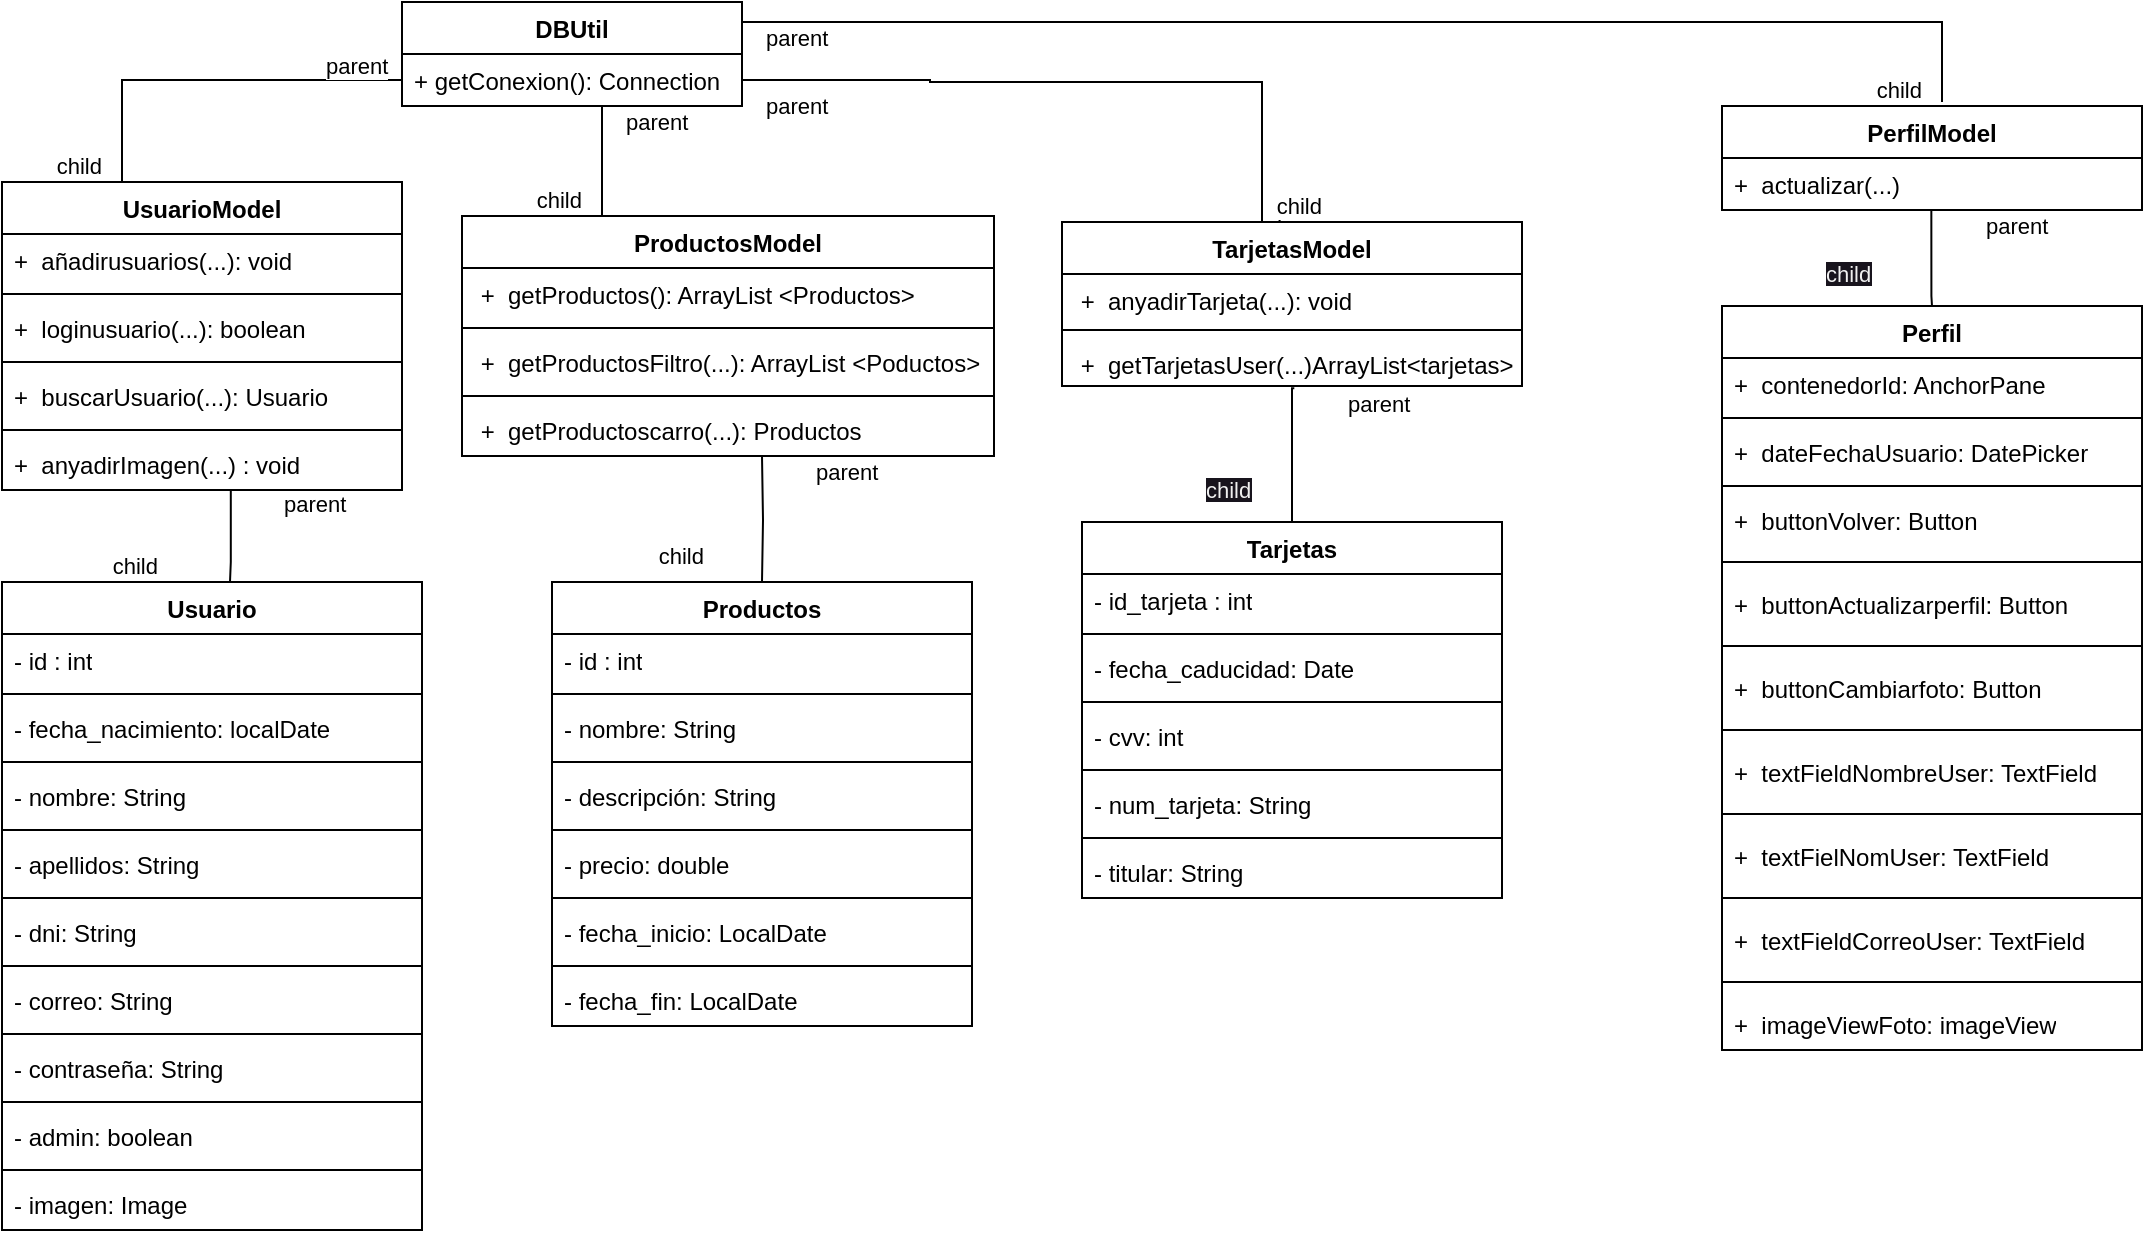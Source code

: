 <mxfile version="24.4.8" type="device">
  <diagram id="C5RBs43oDa-KdzZeNtuy" name="diagrama de clases">
    <mxGraphModel dx="1548" dy="1294" grid="1" gridSize="10" guides="1" tooltips="1" connect="1" arrows="1" fold="1" page="1" pageScale="1" pageWidth="1169" pageHeight="1654" math="0" shadow="0">
      <root>
        <mxCell id="WIyWlLk6GJQsqaUBKTNV-0" />
        <mxCell id="WIyWlLk6GJQsqaUBKTNV-1" parent="WIyWlLk6GJQsqaUBKTNV-0" />
        <mxCell id="cktFCqsDRq4IqWlTdfna-0" value="DBUtil" style="swimlane;fontStyle=1;align=center;verticalAlign=top;childLayout=stackLayout;horizontal=1;startSize=26;horizontalStack=0;resizeParent=1;resizeParentMax=0;resizeLast=0;collapsible=1;marginBottom=0;whiteSpace=wrap;html=1;" vertex="1" parent="WIyWlLk6GJQsqaUBKTNV-1">
          <mxGeometry x="260" y="300" width="170" height="52" as="geometry" />
        </mxCell>
        <mxCell id="cktFCqsDRq4IqWlTdfna-47" value="+ getConexion(): Connection" style="text;strokeColor=none;fillColor=none;align=left;verticalAlign=top;spacingLeft=4;spacingRight=4;overflow=hidden;rotatable=0;points=[[0,0.5],[1,0.5]];portConstraint=eastwest;whiteSpace=wrap;html=1;" vertex="1" parent="cktFCqsDRq4IqWlTdfna-0">
          <mxGeometry y="26" width="170" height="26" as="geometry" />
        </mxCell>
        <mxCell id="cktFCqsDRq4IqWlTdfna-5" value="" style="endArrow=none;html=1;edgeStyle=orthogonalEdgeStyle;rounded=0;exitX=0.5;exitY=1;exitDx=0;exitDy=0;entryX=0.475;entryY=0;entryDx=0;entryDy=0;entryPerimeter=0;" edge="1" parent="WIyWlLk6GJQsqaUBKTNV-1" source="cktFCqsDRq4IqWlTdfna-0" target="cktFCqsDRq4IqWlTdfna-16">
          <mxGeometry relative="1" as="geometry">
            <mxPoint x="420" y="470" as="sourcePoint" />
            <mxPoint x="430" y="490" as="targetPoint" />
            <Array as="points">
              <mxPoint x="360" y="352" />
              <mxPoint x="360" y="407" />
            </Array>
          </mxGeometry>
        </mxCell>
        <mxCell id="cktFCqsDRq4IqWlTdfna-6" value="parent" style="edgeLabel;resizable=0;html=1;align=left;verticalAlign=bottom;" connectable="0" vertex="1" parent="cktFCqsDRq4IqWlTdfna-5">
          <mxGeometry x="-1" relative="1" as="geometry">
            <mxPoint x="25" y="16" as="offset" />
          </mxGeometry>
        </mxCell>
        <mxCell id="cktFCqsDRq4IqWlTdfna-7" value="child" style="edgeLabel;resizable=0;html=1;align=right;verticalAlign=bottom;" connectable="0" vertex="1" parent="cktFCqsDRq4IqWlTdfna-5">
          <mxGeometry x="1" relative="1" as="geometry">
            <mxPoint x="-66" as="offset" />
          </mxGeometry>
        </mxCell>
        <mxCell id="cktFCqsDRq4IqWlTdfna-8" value="UsuarioModel" style="swimlane;fontStyle=1;align=center;verticalAlign=top;childLayout=stackLayout;horizontal=1;startSize=26;horizontalStack=0;resizeParent=1;resizeParentMax=0;resizeLast=0;collapsible=1;marginBottom=0;whiteSpace=wrap;html=1;" vertex="1" parent="WIyWlLk6GJQsqaUBKTNV-1">
          <mxGeometry x="60" y="390" width="200" height="154" as="geometry" />
        </mxCell>
        <mxCell id="cktFCqsDRq4IqWlTdfna-49" value="+&amp;nbsp; añadirusuarios(...): void" style="text;strokeColor=none;fillColor=none;align=left;verticalAlign=top;spacingLeft=4;spacingRight=4;overflow=hidden;rotatable=0;points=[[0,0.5],[1,0.5]];portConstraint=eastwest;whiteSpace=wrap;html=1;" vertex="1" parent="cktFCqsDRq4IqWlTdfna-8">
          <mxGeometry y="26" width="200" height="26" as="geometry" />
        </mxCell>
        <mxCell id="cktFCqsDRq4IqWlTdfna-50" value="" style="line;strokeWidth=1;fillColor=none;align=left;verticalAlign=middle;spacingTop=-1;spacingLeft=3;spacingRight=3;rotatable=0;labelPosition=right;points=[];portConstraint=eastwest;strokeColor=inherit;" vertex="1" parent="cktFCqsDRq4IqWlTdfna-8">
          <mxGeometry y="52" width="200" height="8" as="geometry" />
        </mxCell>
        <mxCell id="cktFCqsDRq4IqWlTdfna-48" value="+&amp;nbsp; loginusuario(...): boolean&amp;nbsp;&amp;nbsp;" style="text;strokeColor=none;fillColor=none;align=left;verticalAlign=top;spacingLeft=4;spacingRight=4;overflow=hidden;rotatable=0;points=[[0,0.5],[1,0.5]];portConstraint=eastwest;whiteSpace=wrap;html=1;" vertex="1" parent="cktFCqsDRq4IqWlTdfna-8">
          <mxGeometry y="60" width="200" height="26" as="geometry" />
        </mxCell>
        <mxCell id="cktFCqsDRq4IqWlTdfna-53" value="" style="line;strokeWidth=1;fillColor=none;align=left;verticalAlign=middle;spacingTop=-1;spacingLeft=3;spacingRight=3;rotatable=0;labelPosition=right;points=[];portConstraint=eastwest;strokeColor=inherit;" vertex="1" parent="cktFCqsDRq4IqWlTdfna-8">
          <mxGeometry y="86" width="200" height="8" as="geometry" />
        </mxCell>
        <mxCell id="cktFCqsDRq4IqWlTdfna-54" value="+&amp;nbsp; buscarUsuario(...): Usuario" style="text;strokeColor=none;fillColor=none;align=left;verticalAlign=top;spacingLeft=4;spacingRight=4;overflow=hidden;rotatable=0;points=[[0,0.5],[1,0.5]];portConstraint=eastwest;whiteSpace=wrap;html=1;" vertex="1" parent="cktFCqsDRq4IqWlTdfna-8">
          <mxGeometry y="94" width="200" height="26" as="geometry" />
        </mxCell>
        <mxCell id="cktFCqsDRq4IqWlTdfna-55" value="" style="line;strokeWidth=1;fillColor=none;align=left;verticalAlign=middle;spacingTop=-1;spacingLeft=3;spacingRight=3;rotatable=0;labelPosition=right;points=[];portConstraint=eastwest;strokeColor=inherit;" vertex="1" parent="cktFCqsDRq4IqWlTdfna-8">
          <mxGeometry y="120" width="200" height="8" as="geometry" />
        </mxCell>
        <mxCell id="cktFCqsDRq4IqWlTdfna-52" value="+&amp;nbsp; anyadirImagen(...) : void" style="text;strokeColor=none;fillColor=none;align=left;verticalAlign=top;spacingLeft=4;spacingRight=4;overflow=hidden;rotatable=0;points=[[0,0.5],[1,0.5]];portConstraint=eastwest;whiteSpace=wrap;html=1;" vertex="1" parent="cktFCqsDRq4IqWlTdfna-8">
          <mxGeometry y="128" width="200" height="26" as="geometry" />
        </mxCell>
        <mxCell id="cktFCqsDRq4IqWlTdfna-15" value="" style="endArrow=none;html=1;edgeStyle=orthogonalEdgeStyle;rounded=0;entryX=0.5;entryY=0;entryDx=0;entryDy=0;" edge="1" parent="WIyWlLk6GJQsqaUBKTNV-1">
          <mxGeometry relative="1" as="geometry">
            <mxPoint x="260" y="339" as="sourcePoint" />
            <mxPoint x="220" y="390" as="targetPoint" />
            <Array as="points">
              <mxPoint x="120" y="339" />
              <mxPoint x="120" y="390" />
            </Array>
          </mxGeometry>
        </mxCell>
        <mxCell id="cktFCqsDRq4IqWlTdfna-16" value="ProductosModel" style="swimlane;fontStyle=1;align=center;verticalAlign=top;childLayout=stackLayout;horizontal=1;startSize=26;horizontalStack=0;resizeParent=1;resizeParentMax=0;resizeLast=0;collapsible=1;marginBottom=0;whiteSpace=wrap;html=1;" vertex="1" parent="WIyWlLk6GJQsqaUBKTNV-1">
          <mxGeometry x="290" y="407" width="266" height="120" as="geometry" />
        </mxCell>
        <mxCell id="cktFCqsDRq4IqWlTdfna-56" value="&amp;nbsp;+&amp;nbsp; getProductos(): ArrayList &amp;lt;Productos&amp;gt;" style="text;strokeColor=none;fillColor=none;align=left;verticalAlign=top;spacingLeft=4;spacingRight=4;overflow=hidden;rotatable=0;points=[[0,0.5],[1,0.5]];portConstraint=eastwest;whiteSpace=wrap;html=1;" vertex="1" parent="cktFCqsDRq4IqWlTdfna-16">
          <mxGeometry y="26" width="266" height="26" as="geometry" />
        </mxCell>
        <mxCell id="cktFCqsDRq4IqWlTdfna-18" value="" style="line;strokeWidth=1;fillColor=none;align=left;verticalAlign=middle;spacingTop=-1;spacingLeft=3;spacingRight=3;rotatable=0;labelPosition=right;points=[];portConstraint=eastwest;strokeColor=inherit;" vertex="1" parent="cktFCqsDRq4IqWlTdfna-16">
          <mxGeometry y="52" width="266" height="8" as="geometry" />
        </mxCell>
        <mxCell id="cktFCqsDRq4IqWlTdfna-57" value="&amp;nbsp;+&amp;nbsp; getProductosFiltro(...): ArrayList &amp;lt;Poductos&amp;gt;" style="text;strokeColor=none;fillColor=none;align=left;verticalAlign=top;spacingLeft=4;spacingRight=4;overflow=hidden;rotatable=0;points=[[0,0.5],[1,0.5]];portConstraint=eastwest;whiteSpace=wrap;html=1;" vertex="1" parent="cktFCqsDRq4IqWlTdfna-16">
          <mxGeometry y="60" width="266" height="26" as="geometry" />
        </mxCell>
        <mxCell id="cktFCqsDRq4IqWlTdfna-59" value="" style="line;strokeWidth=1;fillColor=none;align=left;verticalAlign=middle;spacingTop=-1;spacingLeft=3;spacingRight=3;rotatable=0;labelPosition=right;points=[];portConstraint=eastwest;strokeColor=inherit;" vertex="1" parent="cktFCqsDRq4IqWlTdfna-16">
          <mxGeometry y="86" width="266" height="8" as="geometry" />
        </mxCell>
        <mxCell id="cktFCqsDRq4IqWlTdfna-58" value="&lt;div style=&quot;text-align: justify;&quot;&gt;&lt;span style=&quot;background-color: initial;&quot;&gt;&amp;nbsp;+&amp;nbsp; getProductoscarro(...): Productos&lt;/span&gt;&lt;/div&gt;" style="text;strokeColor=none;fillColor=none;align=left;verticalAlign=top;spacingLeft=4;spacingRight=4;overflow=hidden;rotatable=0;points=[[0,0.5],[1,0.5]];portConstraint=eastwest;whiteSpace=wrap;html=1;" vertex="1" parent="cktFCqsDRq4IqWlTdfna-16">
          <mxGeometry y="94" width="266" height="26" as="geometry" />
        </mxCell>
        <mxCell id="cktFCqsDRq4IqWlTdfna-20" value="TarjetasModel" style="swimlane;fontStyle=1;align=center;verticalAlign=top;childLayout=stackLayout;horizontal=1;startSize=26;horizontalStack=0;resizeParent=1;resizeParentMax=0;resizeLast=0;collapsible=1;marginBottom=0;whiteSpace=wrap;html=1;" vertex="1" parent="WIyWlLk6GJQsqaUBKTNV-1">
          <mxGeometry x="590" y="410" width="230" height="82" as="geometry" />
        </mxCell>
        <mxCell id="cktFCqsDRq4IqWlTdfna-60" value="&amp;nbsp;+&amp;nbsp; anyadirTarjeta(...): void" style="text;strokeColor=none;fillColor=none;align=left;verticalAlign=top;spacingLeft=4;spacingRight=4;overflow=hidden;rotatable=0;points=[[0,0.5],[1,0.5]];portConstraint=eastwest;whiteSpace=wrap;html=1;" vertex="1" parent="cktFCqsDRq4IqWlTdfna-20">
          <mxGeometry y="26" width="230" height="24" as="geometry" />
        </mxCell>
        <mxCell id="cktFCqsDRq4IqWlTdfna-22" value="" style="line;strokeWidth=1;fillColor=none;align=left;verticalAlign=middle;spacingTop=-1;spacingLeft=3;spacingRight=3;rotatable=0;labelPosition=right;points=[];portConstraint=eastwest;strokeColor=inherit;" vertex="1" parent="cktFCqsDRq4IqWlTdfna-20">
          <mxGeometry y="50" width="230" height="8" as="geometry" />
        </mxCell>
        <mxCell id="cktFCqsDRq4IqWlTdfna-61" value="&amp;nbsp;+&amp;nbsp; getTarjetasUser(...)ArrayList&amp;lt;tarjetas&amp;gt;" style="text;strokeColor=none;fillColor=none;align=left;verticalAlign=top;spacingLeft=4;spacingRight=4;overflow=hidden;rotatable=0;points=[[0,0.5],[1,0.5]];portConstraint=eastwest;whiteSpace=wrap;html=1;" vertex="1" parent="cktFCqsDRq4IqWlTdfna-20">
          <mxGeometry y="58" width="230" height="24" as="geometry" />
        </mxCell>
        <mxCell id="cktFCqsDRq4IqWlTdfna-24" value="" style="endArrow=none;html=1;edgeStyle=orthogonalEdgeStyle;rounded=0;entryX=1;entryY=0.5;entryDx=0;entryDy=0;exitX=0.473;exitY=-0.017;exitDx=0;exitDy=0;exitPerimeter=0;" edge="1" parent="WIyWlLk6GJQsqaUBKTNV-1" source="cktFCqsDRq4IqWlTdfna-20" target="cktFCqsDRq4IqWlTdfna-47">
          <mxGeometry relative="1" as="geometry">
            <mxPoint x="750" y="400" as="sourcePoint" />
            <mxPoint x="490" y="350" as="targetPoint" />
            <Array as="points">
              <mxPoint x="699" y="410" />
              <mxPoint x="690" y="410" />
              <mxPoint x="690" y="340" />
              <mxPoint x="524" y="340" />
              <mxPoint x="524" y="339" />
            </Array>
          </mxGeometry>
        </mxCell>
        <mxCell id="cktFCqsDRq4IqWlTdfna-26" value="Usuario" style="swimlane;fontStyle=1;align=center;verticalAlign=top;childLayout=stackLayout;horizontal=1;startSize=26;horizontalStack=0;resizeParent=1;resizeParentMax=0;resizeLast=0;collapsible=1;marginBottom=0;whiteSpace=wrap;html=1;" vertex="1" parent="WIyWlLk6GJQsqaUBKTNV-1">
          <mxGeometry x="60" y="590" width="210" height="324" as="geometry" />
        </mxCell>
        <mxCell id="cktFCqsDRq4IqWlTdfna-29" value="- id : int" style="text;strokeColor=none;fillColor=none;align=left;verticalAlign=top;spacingLeft=4;spacingRight=4;overflow=hidden;rotatable=0;points=[[0,0.5],[1,0.5]];portConstraint=eastwest;whiteSpace=wrap;html=1;" vertex="1" parent="cktFCqsDRq4IqWlTdfna-26">
          <mxGeometry y="26" width="210" height="26" as="geometry" />
        </mxCell>
        <mxCell id="cktFCqsDRq4IqWlTdfna-73" value="" style="line;strokeWidth=1;fillColor=none;align=left;verticalAlign=middle;spacingTop=-1;spacingLeft=3;spacingRight=3;rotatable=0;labelPosition=right;points=[];portConstraint=eastwest;strokeColor=inherit;" vertex="1" parent="cktFCqsDRq4IqWlTdfna-26">
          <mxGeometry y="52" width="210" height="8" as="geometry" />
        </mxCell>
        <mxCell id="cktFCqsDRq4IqWlTdfna-72" value="- fecha_nacimiento: localDate" style="text;strokeColor=none;fillColor=none;align=left;verticalAlign=top;spacingLeft=4;spacingRight=4;overflow=hidden;rotatable=0;points=[[0,0.5],[1,0.5]];portConstraint=eastwest;whiteSpace=wrap;html=1;" vertex="1" parent="cktFCqsDRq4IqWlTdfna-26">
          <mxGeometry y="60" width="210" height="26" as="geometry" />
        </mxCell>
        <mxCell id="cktFCqsDRq4IqWlTdfna-75" value="" style="line;strokeWidth=1;fillColor=none;align=left;verticalAlign=middle;spacingTop=-1;spacingLeft=3;spacingRight=3;rotatable=0;labelPosition=right;points=[];portConstraint=eastwest;strokeColor=inherit;" vertex="1" parent="cktFCqsDRq4IqWlTdfna-26">
          <mxGeometry y="86" width="210" height="8" as="geometry" />
        </mxCell>
        <mxCell id="cktFCqsDRq4IqWlTdfna-76" value="- nombre: String" style="text;strokeColor=none;fillColor=none;align=left;verticalAlign=top;spacingLeft=4;spacingRight=4;overflow=hidden;rotatable=0;points=[[0,0.5],[1,0.5]];portConstraint=eastwest;whiteSpace=wrap;html=1;" vertex="1" parent="cktFCqsDRq4IqWlTdfna-26">
          <mxGeometry y="94" width="210" height="26" as="geometry" />
        </mxCell>
        <mxCell id="cktFCqsDRq4IqWlTdfna-77" value="" style="line;strokeWidth=1;fillColor=none;align=left;verticalAlign=middle;spacingTop=-1;spacingLeft=3;spacingRight=3;rotatable=0;labelPosition=right;points=[];portConstraint=eastwest;strokeColor=inherit;" vertex="1" parent="cktFCqsDRq4IqWlTdfna-26">
          <mxGeometry y="120" width="210" height="8" as="geometry" />
        </mxCell>
        <mxCell id="cktFCqsDRq4IqWlTdfna-78" value="- apellidos: String" style="text;strokeColor=none;fillColor=none;align=left;verticalAlign=top;spacingLeft=4;spacingRight=4;overflow=hidden;rotatable=0;points=[[0,0.5],[1,0.5]];portConstraint=eastwest;whiteSpace=wrap;html=1;" vertex="1" parent="cktFCqsDRq4IqWlTdfna-26">
          <mxGeometry y="128" width="210" height="26" as="geometry" />
        </mxCell>
        <mxCell id="cktFCqsDRq4IqWlTdfna-79" value="" style="line;strokeWidth=1;fillColor=none;align=left;verticalAlign=middle;spacingTop=-1;spacingLeft=3;spacingRight=3;rotatable=0;labelPosition=right;points=[];portConstraint=eastwest;strokeColor=inherit;" vertex="1" parent="cktFCqsDRq4IqWlTdfna-26">
          <mxGeometry y="154" width="210" height="8" as="geometry" />
        </mxCell>
        <mxCell id="cktFCqsDRq4IqWlTdfna-74" value="- dni: String" style="text;strokeColor=none;fillColor=none;align=left;verticalAlign=top;spacingLeft=4;spacingRight=4;overflow=hidden;rotatable=0;points=[[0,0.5],[1,0.5]];portConstraint=eastwest;whiteSpace=wrap;html=1;" vertex="1" parent="cktFCqsDRq4IqWlTdfna-26">
          <mxGeometry y="162" width="210" height="26" as="geometry" />
        </mxCell>
        <mxCell id="cktFCqsDRq4IqWlTdfna-81" value="" style="line;strokeWidth=1;fillColor=none;align=left;verticalAlign=middle;spacingTop=-1;spacingLeft=3;spacingRight=3;rotatable=0;labelPosition=right;points=[];portConstraint=eastwest;strokeColor=inherit;" vertex="1" parent="cktFCqsDRq4IqWlTdfna-26">
          <mxGeometry y="188" width="210" height="8" as="geometry" />
        </mxCell>
        <mxCell id="cktFCqsDRq4IqWlTdfna-82" value="- correo: String" style="text;strokeColor=none;fillColor=none;align=left;verticalAlign=top;spacingLeft=4;spacingRight=4;overflow=hidden;rotatable=0;points=[[0,0.5],[1,0.5]];portConstraint=eastwest;whiteSpace=wrap;html=1;" vertex="1" parent="cktFCqsDRq4IqWlTdfna-26">
          <mxGeometry y="196" width="210" height="26" as="geometry" />
        </mxCell>
        <mxCell id="cktFCqsDRq4IqWlTdfna-83" value="" style="line;strokeWidth=1;fillColor=none;align=left;verticalAlign=middle;spacingTop=-1;spacingLeft=3;spacingRight=3;rotatable=0;labelPosition=right;points=[];portConstraint=eastwest;strokeColor=inherit;" vertex="1" parent="cktFCqsDRq4IqWlTdfna-26">
          <mxGeometry y="222" width="210" height="8" as="geometry" />
        </mxCell>
        <mxCell id="cktFCqsDRq4IqWlTdfna-84" value="- contraseña: String" style="text;strokeColor=none;fillColor=none;align=left;verticalAlign=top;spacingLeft=4;spacingRight=4;overflow=hidden;rotatable=0;points=[[0,0.5],[1,0.5]];portConstraint=eastwest;whiteSpace=wrap;html=1;" vertex="1" parent="cktFCqsDRq4IqWlTdfna-26">
          <mxGeometry y="230" width="210" height="26" as="geometry" />
        </mxCell>
        <mxCell id="cktFCqsDRq4IqWlTdfna-85" value="" style="line;strokeWidth=1;fillColor=none;align=left;verticalAlign=middle;spacingTop=-1;spacingLeft=3;spacingRight=3;rotatable=0;labelPosition=right;points=[];portConstraint=eastwest;strokeColor=inherit;" vertex="1" parent="cktFCqsDRq4IqWlTdfna-26">
          <mxGeometry y="256" width="210" height="8" as="geometry" />
        </mxCell>
        <mxCell id="cktFCqsDRq4IqWlTdfna-80" value="- admin: boolean" style="text;strokeColor=none;fillColor=none;align=left;verticalAlign=top;spacingLeft=4;spacingRight=4;overflow=hidden;rotatable=0;points=[[0,0.5],[1,0.5]];portConstraint=eastwest;whiteSpace=wrap;html=1;" vertex="1" parent="cktFCqsDRq4IqWlTdfna-26">
          <mxGeometry y="264" width="210" height="26" as="geometry" />
        </mxCell>
        <mxCell id="cktFCqsDRq4IqWlTdfna-87" value="" style="line;strokeWidth=1;fillColor=none;align=left;verticalAlign=middle;spacingTop=-1;spacingLeft=3;spacingRight=3;rotatable=0;labelPosition=right;points=[];portConstraint=eastwest;strokeColor=inherit;" vertex="1" parent="cktFCqsDRq4IqWlTdfna-26">
          <mxGeometry y="290" width="210" height="8" as="geometry" />
        </mxCell>
        <mxCell id="cktFCqsDRq4IqWlTdfna-86" value="- imagen: Image" style="text;strokeColor=none;fillColor=none;align=left;verticalAlign=top;spacingLeft=4;spacingRight=4;overflow=hidden;rotatable=0;points=[[0,0.5],[1,0.5]];portConstraint=eastwest;whiteSpace=wrap;html=1;" vertex="1" parent="cktFCqsDRq4IqWlTdfna-26">
          <mxGeometry y="298" width="210" height="26" as="geometry" />
        </mxCell>
        <mxCell id="cktFCqsDRq4IqWlTdfna-65" value="" style="endArrow=none;html=1;edgeStyle=orthogonalEdgeStyle;rounded=0;exitX=0.572;exitY=0.997;exitDx=0;exitDy=0;exitPerimeter=0;entryX=0.688;entryY=0;entryDx=0;entryDy=0;entryPerimeter=0;" edge="1" parent="WIyWlLk6GJQsqaUBKTNV-1" source="cktFCqsDRq4IqWlTdfna-52" target="cktFCqsDRq4IqWlTdfna-26">
          <mxGeometry relative="1" as="geometry">
            <mxPoint x="259.58" y="550" as="sourcePoint" />
            <mxPoint x="259.58" y="610" as="targetPoint" />
            <Array as="points">
              <mxPoint x="174" y="580" />
              <mxPoint x="174" y="580" />
              <mxPoint x="174" y="590" />
            </Array>
          </mxGeometry>
        </mxCell>
        <mxCell id="cktFCqsDRq4IqWlTdfna-66" value="parent" style="edgeLabel;resizable=0;html=1;align=left;verticalAlign=bottom;" connectable="0" vertex="1" parent="cktFCqsDRq4IqWlTdfna-65">
          <mxGeometry x="-1" relative="1" as="geometry">
            <mxPoint x="25" y="16" as="offset" />
          </mxGeometry>
        </mxCell>
        <mxCell id="cktFCqsDRq4IqWlTdfna-67" value="child" style="edgeLabel;resizable=0;html=1;align=right;verticalAlign=bottom;" connectable="0" vertex="1" parent="cktFCqsDRq4IqWlTdfna-65">
          <mxGeometry x="1" relative="1" as="geometry">
            <mxPoint x="-66" as="offset" />
          </mxGeometry>
        </mxCell>
        <mxCell id="cktFCqsDRq4IqWlTdfna-68" value="parent" style="edgeLabel;resizable=0;html=1;align=left;verticalAlign=bottom;" connectable="0" vertex="1" parent="WIyWlLk6GJQsqaUBKTNV-1">
          <mxGeometry x="220" y="340" as="geometry" />
        </mxCell>
        <mxCell id="cktFCqsDRq4IqWlTdfna-69" value="child" style="edgeLabel;resizable=0;html=1;align=right;verticalAlign=bottom;" connectable="0" vertex="1" parent="WIyWlLk6GJQsqaUBKTNV-1">
          <mxGeometry x="110.0" y="390" as="geometry" />
        </mxCell>
        <mxCell id="cktFCqsDRq4IqWlTdfna-70" value="parent" style="edgeLabel;resizable=0;html=1;align=left;verticalAlign=bottom;" connectable="0" vertex="1" parent="WIyWlLk6GJQsqaUBKTNV-1">
          <mxGeometry x="440" y="360" as="geometry" />
        </mxCell>
        <mxCell id="cktFCqsDRq4IqWlTdfna-71" value="child" style="edgeLabel;resizable=0;html=1;align=right;verticalAlign=bottom;" connectable="0" vertex="1" parent="WIyWlLk6GJQsqaUBKTNV-1">
          <mxGeometry x="720.0" y="410" as="geometry" />
        </mxCell>
        <mxCell id="cktFCqsDRq4IqWlTdfna-88" value="Productos" style="swimlane;fontStyle=1;align=center;verticalAlign=top;childLayout=stackLayout;horizontal=1;startSize=26;horizontalStack=0;resizeParent=1;resizeParentMax=0;resizeLast=0;collapsible=1;marginBottom=0;whiteSpace=wrap;html=1;" vertex="1" parent="WIyWlLk6GJQsqaUBKTNV-1">
          <mxGeometry x="335" y="590" width="210" height="222" as="geometry" />
        </mxCell>
        <mxCell id="cktFCqsDRq4IqWlTdfna-89" value="- id : int" style="text;strokeColor=none;fillColor=none;align=left;verticalAlign=top;spacingLeft=4;spacingRight=4;overflow=hidden;rotatable=0;points=[[0,0.5],[1,0.5]];portConstraint=eastwest;whiteSpace=wrap;html=1;" vertex="1" parent="cktFCqsDRq4IqWlTdfna-88">
          <mxGeometry y="26" width="210" height="26" as="geometry" />
        </mxCell>
        <mxCell id="cktFCqsDRq4IqWlTdfna-92" value="" style="line;strokeWidth=1;fillColor=none;align=left;verticalAlign=middle;spacingTop=-1;spacingLeft=3;spacingRight=3;rotatable=0;labelPosition=right;points=[];portConstraint=eastwest;strokeColor=inherit;" vertex="1" parent="cktFCqsDRq4IqWlTdfna-88">
          <mxGeometry y="52" width="210" height="8" as="geometry" />
        </mxCell>
        <mxCell id="cktFCqsDRq4IqWlTdfna-93" value="- nombre: String" style="text;strokeColor=none;fillColor=none;align=left;verticalAlign=top;spacingLeft=4;spacingRight=4;overflow=hidden;rotatable=0;points=[[0,0.5],[1,0.5]];portConstraint=eastwest;whiteSpace=wrap;html=1;" vertex="1" parent="cktFCqsDRq4IqWlTdfna-88">
          <mxGeometry y="60" width="210" height="26" as="geometry" />
        </mxCell>
        <mxCell id="cktFCqsDRq4IqWlTdfna-94" value="" style="line;strokeWidth=1;fillColor=none;align=left;verticalAlign=middle;spacingTop=-1;spacingLeft=3;spacingRight=3;rotatable=0;labelPosition=right;points=[];portConstraint=eastwest;strokeColor=inherit;" vertex="1" parent="cktFCqsDRq4IqWlTdfna-88">
          <mxGeometry y="86" width="210" height="8" as="geometry" />
        </mxCell>
        <mxCell id="cktFCqsDRq4IqWlTdfna-95" value="- descripción: String" style="text;strokeColor=none;fillColor=none;align=left;verticalAlign=top;spacingLeft=4;spacingRight=4;overflow=hidden;rotatable=0;points=[[0,0.5],[1,0.5]];portConstraint=eastwest;whiteSpace=wrap;html=1;" vertex="1" parent="cktFCqsDRq4IqWlTdfna-88">
          <mxGeometry y="94" width="210" height="26" as="geometry" />
        </mxCell>
        <mxCell id="cktFCqsDRq4IqWlTdfna-96" value="" style="line;strokeWidth=1;fillColor=none;align=left;verticalAlign=middle;spacingTop=-1;spacingLeft=3;spacingRight=3;rotatable=0;labelPosition=right;points=[];portConstraint=eastwest;strokeColor=inherit;" vertex="1" parent="cktFCqsDRq4IqWlTdfna-88">
          <mxGeometry y="120" width="210" height="8" as="geometry" />
        </mxCell>
        <mxCell id="cktFCqsDRq4IqWlTdfna-97" value="- precio: double" style="text;strokeColor=none;fillColor=none;align=left;verticalAlign=top;spacingLeft=4;spacingRight=4;overflow=hidden;rotatable=0;points=[[0,0.5],[1,0.5]];portConstraint=eastwest;whiteSpace=wrap;html=1;" vertex="1" parent="cktFCqsDRq4IqWlTdfna-88">
          <mxGeometry y="128" width="210" height="26" as="geometry" />
        </mxCell>
        <mxCell id="cktFCqsDRq4IqWlTdfna-98" value="" style="line;strokeWidth=1;fillColor=none;align=left;verticalAlign=middle;spacingTop=-1;spacingLeft=3;spacingRight=3;rotatable=0;labelPosition=right;points=[];portConstraint=eastwest;strokeColor=inherit;" vertex="1" parent="cktFCqsDRq4IqWlTdfna-88">
          <mxGeometry y="154" width="210" height="8" as="geometry" />
        </mxCell>
        <mxCell id="cktFCqsDRq4IqWlTdfna-99" value="- fecha_inicio: LocalDate" style="text;strokeColor=none;fillColor=none;align=left;verticalAlign=top;spacingLeft=4;spacingRight=4;overflow=hidden;rotatable=0;points=[[0,0.5],[1,0.5]];portConstraint=eastwest;whiteSpace=wrap;html=1;" vertex="1" parent="cktFCqsDRq4IqWlTdfna-88">
          <mxGeometry y="162" width="210" height="26" as="geometry" />
        </mxCell>
        <mxCell id="cktFCqsDRq4IqWlTdfna-100" value="" style="line;strokeWidth=1;fillColor=none;align=left;verticalAlign=middle;spacingTop=-1;spacingLeft=3;spacingRight=3;rotatable=0;labelPosition=right;points=[];portConstraint=eastwest;strokeColor=inherit;" vertex="1" parent="cktFCqsDRq4IqWlTdfna-88">
          <mxGeometry y="188" width="210" height="8" as="geometry" />
        </mxCell>
        <mxCell id="cktFCqsDRq4IqWlTdfna-101" value="- fecha_fin: LocalDate" style="text;strokeColor=none;fillColor=none;align=left;verticalAlign=top;spacingLeft=4;spacingRight=4;overflow=hidden;rotatable=0;points=[[0,0.5],[1,0.5]];portConstraint=eastwest;whiteSpace=wrap;html=1;" vertex="1" parent="cktFCqsDRq4IqWlTdfna-88">
          <mxGeometry y="196" width="210" height="26" as="geometry" />
        </mxCell>
        <mxCell id="cktFCqsDRq4IqWlTdfna-107" value="child" style="edgeLabel;resizable=0;html=1;align=right;verticalAlign=bottom;" connectable="0" vertex="1" parent="WIyWlLk6GJQsqaUBKTNV-1">
          <mxGeometry x="164.998" y="600.0" as="geometry">
            <mxPoint x="247" y="-15" as="offset" />
          </mxGeometry>
        </mxCell>
        <mxCell id="cktFCqsDRq4IqWlTdfna-108" value="" style="endArrow=none;html=1;edgeStyle=orthogonalEdgeStyle;rounded=0;exitX=0.572;exitY=0.997;exitDx=0;exitDy=0;exitPerimeter=0;entryX=0.5;entryY=0;entryDx=0;entryDy=0;" edge="1" parent="WIyWlLk6GJQsqaUBKTNV-1" target="cktFCqsDRq4IqWlTdfna-88">
          <mxGeometry relative="1" as="geometry">
            <mxPoint x="440" y="527" as="sourcePoint" />
            <mxPoint x="469" y="591" as="targetPoint" />
            <Array as="points" />
          </mxGeometry>
        </mxCell>
        <mxCell id="cktFCqsDRq4IqWlTdfna-109" value="parent" style="edgeLabel;resizable=0;html=1;align=left;verticalAlign=bottom;" connectable="0" vertex="1" parent="cktFCqsDRq4IqWlTdfna-108">
          <mxGeometry x="-1" relative="1" as="geometry">
            <mxPoint x="25" y="16" as="offset" />
          </mxGeometry>
        </mxCell>
        <mxCell id="cktFCqsDRq4IqWlTdfna-111" value="Tarjetas" style="swimlane;fontStyle=1;align=center;verticalAlign=top;childLayout=stackLayout;horizontal=1;startSize=26;horizontalStack=0;resizeParent=1;resizeParentMax=0;resizeLast=0;collapsible=1;marginBottom=0;whiteSpace=wrap;html=1;" vertex="1" parent="WIyWlLk6GJQsqaUBKTNV-1">
          <mxGeometry x="600" y="560" width="210" height="188" as="geometry" />
        </mxCell>
        <mxCell id="cktFCqsDRq4IqWlTdfna-112" value="- id_tarjeta : int" style="text;strokeColor=none;fillColor=none;align=left;verticalAlign=top;spacingLeft=4;spacingRight=4;overflow=hidden;rotatable=0;points=[[0,0.5],[1,0.5]];portConstraint=eastwest;whiteSpace=wrap;html=1;" vertex="1" parent="cktFCqsDRq4IqWlTdfna-111">
          <mxGeometry y="26" width="210" height="26" as="geometry" />
        </mxCell>
        <mxCell id="cktFCqsDRq4IqWlTdfna-115" value="" style="line;strokeWidth=1;fillColor=none;align=left;verticalAlign=middle;spacingTop=-1;spacingLeft=3;spacingRight=3;rotatable=0;labelPosition=right;points=[];portConstraint=eastwest;strokeColor=inherit;" vertex="1" parent="cktFCqsDRq4IqWlTdfna-111">
          <mxGeometry y="52" width="210" height="8" as="geometry" />
        </mxCell>
        <mxCell id="cktFCqsDRq4IqWlTdfna-116" value="- fecha_caducidad: Date" style="text;strokeColor=none;fillColor=none;align=left;verticalAlign=top;spacingLeft=4;spacingRight=4;overflow=hidden;rotatable=0;points=[[0,0.5],[1,0.5]];portConstraint=eastwest;whiteSpace=wrap;html=1;" vertex="1" parent="cktFCqsDRq4IqWlTdfna-111">
          <mxGeometry y="60" width="210" height="26" as="geometry" />
        </mxCell>
        <mxCell id="cktFCqsDRq4IqWlTdfna-117" value="" style="line;strokeWidth=1;fillColor=none;align=left;verticalAlign=middle;spacingTop=-1;spacingLeft=3;spacingRight=3;rotatable=0;labelPosition=right;points=[];portConstraint=eastwest;strokeColor=inherit;" vertex="1" parent="cktFCqsDRq4IqWlTdfna-111">
          <mxGeometry y="86" width="210" height="8" as="geometry" />
        </mxCell>
        <mxCell id="cktFCqsDRq4IqWlTdfna-118" value="- cvv: int" style="text;strokeColor=none;fillColor=none;align=left;verticalAlign=top;spacingLeft=4;spacingRight=4;overflow=hidden;rotatable=0;points=[[0,0.5],[1,0.5]];portConstraint=eastwest;whiteSpace=wrap;html=1;" vertex="1" parent="cktFCqsDRq4IqWlTdfna-111">
          <mxGeometry y="94" width="210" height="26" as="geometry" />
        </mxCell>
        <mxCell id="cktFCqsDRq4IqWlTdfna-119" value="" style="line;strokeWidth=1;fillColor=none;align=left;verticalAlign=middle;spacingTop=-1;spacingLeft=3;spacingRight=3;rotatable=0;labelPosition=right;points=[];portConstraint=eastwest;strokeColor=inherit;" vertex="1" parent="cktFCqsDRq4IqWlTdfna-111">
          <mxGeometry y="120" width="210" height="8" as="geometry" />
        </mxCell>
        <mxCell id="cktFCqsDRq4IqWlTdfna-120" value="- num_tarjeta: String" style="text;strokeColor=none;fillColor=none;align=left;verticalAlign=top;spacingLeft=4;spacingRight=4;overflow=hidden;rotatable=0;points=[[0,0.5],[1,0.5]];portConstraint=eastwest;whiteSpace=wrap;html=1;" vertex="1" parent="cktFCqsDRq4IqWlTdfna-111">
          <mxGeometry y="128" width="210" height="26" as="geometry" />
        </mxCell>
        <mxCell id="cktFCqsDRq4IqWlTdfna-121" value="" style="line;strokeWidth=1;fillColor=none;align=left;verticalAlign=middle;spacingTop=-1;spacingLeft=3;spacingRight=3;rotatable=0;labelPosition=right;points=[];portConstraint=eastwest;strokeColor=inherit;" vertex="1" parent="cktFCqsDRq4IqWlTdfna-111">
          <mxGeometry y="154" width="210" height="8" as="geometry" />
        </mxCell>
        <mxCell id="cktFCqsDRq4IqWlTdfna-122" value="- titular: String" style="text;strokeColor=none;fillColor=none;align=left;verticalAlign=top;spacingLeft=4;spacingRight=4;overflow=hidden;rotatable=0;points=[[0,0.5],[1,0.5]];portConstraint=eastwest;whiteSpace=wrap;html=1;" vertex="1" parent="cktFCqsDRq4IqWlTdfna-111">
          <mxGeometry y="162" width="210" height="26" as="geometry" />
        </mxCell>
        <mxCell id="cktFCqsDRq4IqWlTdfna-123" value="" style="endArrow=none;html=1;edgeStyle=orthogonalEdgeStyle;rounded=0;exitX=0.505;exitY=1.045;exitDx=0;exitDy=0;exitPerimeter=0;entryX=0.5;entryY=0;entryDx=0;entryDy=0;" edge="1" parent="WIyWlLk6GJQsqaUBKTNV-1" source="cktFCqsDRq4IqWlTdfna-61" target="cktFCqsDRq4IqWlTdfna-111">
          <mxGeometry relative="1" as="geometry">
            <mxPoint x="704.7" y="510" as="sourcePoint" />
            <mxPoint x="704.7" y="573" as="targetPoint" />
            <Array as="points">
              <mxPoint x="705" y="493" />
            </Array>
          </mxGeometry>
        </mxCell>
        <mxCell id="cktFCqsDRq4IqWlTdfna-124" value="parent" style="edgeLabel;resizable=0;html=1;align=left;verticalAlign=bottom;" connectable="0" vertex="1" parent="cktFCqsDRq4IqWlTdfna-123">
          <mxGeometry x="-1" relative="1" as="geometry">
            <mxPoint x="25" y="16" as="offset" />
          </mxGeometry>
        </mxCell>
        <mxCell id="cktFCqsDRq4IqWlTdfna-126" value="&lt;span style=&quot;color: rgb(240, 240, 240); font-family: Helvetica; font-size: 11px; font-style: normal; font-variant-ligatures: normal; font-variant-caps: normal; font-weight: 400; letter-spacing: normal; orphans: 2; text-align: right; text-indent: 0px; text-transform: none; widows: 2; word-spacing: 0px; -webkit-text-stroke-width: 0px; white-space: nowrap; background-color: rgb(24, 20, 29); text-decoration-thickness: initial; text-decoration-style: initial; text-decoration-color: initial; display: inline !important; float: none;&quot;&gt;child&lt;/span&gt;" style="text;whiteSpace=wrap;html=1;" vertex="1" parent="WIyWlLk6GJQsqaUBKTNV-1">
          <mxGeometry x="660" y="530" width="30" height="30" as="geometry" />
        </mxCell>
        <mxCell id="cktFCqsDRq4IqWlTdfna-127" value="PerfilModel" style="swimlane;fontStyle=1;align=center;verticalAlign=top;childLayout=stackLayout;horizontal=1;startSize=26;horizontalStack=0;resizeParent=1;resizeParentMax=0;resizeLast=0;collapsible=1;marginBottom=0;whiteSpace=wrap;html=1;" vertex="1" parent="WIyWlLk6GJQsqaUBKTNV-1">
          <mxGeometry x="920" y="352" width="210" height="52" as="geometry" />
        </mxCell>
        <mxCell id="cktFCqsDRq4IqWlTdfna-128" value="+&amp;nbsp; actualizar(...)&amp;nbsp;" style="text;strokeColor=none;fillColor=none;align=left;verticalAlign=top;spacingLeft=4;spacingRight=4;overflow=hidden;rotatable=0;points=[[0,0.5],[1,0.5]];portConstraint=eastwest;whiteSpace=wrap;html=1;" vertex="1" parent="cktFCqsDRq4IqWlTdfna-127">
          <mxGeometry y="26" width="210" height="26" as="geometry" />
        </mxCell>
        <mxCell id="cktFCqsDRq4IqWlTdfna-142" value="Perfil" style="swimlane;fontStyle=1;align=center;verticalAlign=top;childLayout=stackLayout;horizontal=1;startSize=26;horizontalStack=0;resizeParent=1;resizeParentMax=0;resizeLast=0;collapsible=1;marginBottom=0;whiteSpace=wrap;html=1;" vertex="1" parent="WIyWlLk6GJQsqaUBKTNV-1">
          <mxGeometry x="920" y="452" width="210" height="372" as="geometry" />
        </mxCell>
        <mxCell id="cktFCqsDRq4IqWlTdfna-144" value="+&amp;nbsp; contenedorId: AnchorPane" style="text;strokeColor=none;fillColor=none;align=left;verticalAlign=top;spacingLeft=4;spacingRight=4;overflow=hidden;rotatable=0;points=[[0,0.5],[1,0.5]];portConstraint=eastwest;whiteSpace=wrap;html=1;" vertex="1" parent="cktFCqsDRq4IqWlTdfna-142">
          <mxGeometry y="26" width="210" height="26" as="geometry" />
        </mxCell>
        <mxCell id="cktFCqsDRq4IqWlTdfna-145" value="" style="line;strokeWidth=1;fillColor=none;align=left;verticalAlign=middle;spacingTop=-1;spacingLeft=3;spacingRight=3;rotatable=0;labelPosition=right;points=[];portConstraint=eastwest;strokeColor=inherit;" vertex="1" parent="cktFCqsDRq4IqWlTdfna-142">
          <mxGeometry y="52" width="210" height="8" as="geometry" />
        </mxCell>
        <mxCell id="cktFCqsDRq4IqWlTdfna-143" value="+&amp;nbsp; dateFechaUsuario: DatePicker" style="text;strokeColor=none;fillColor=none;align=left;verticalAlign=top;spacingLeft=4;spacingRight=4;overflow=hidden;rotatable=0;points=[[0,0.5],[1,0.5]];portConstraint=eastwest;whiteSpace=wrap;html=1;" vertex="1" parent="cktFCqsDRq4IqWlTdfna-142">
          <mxGeometry y="60" width="210" height="26" as="geometry" />
        </mxCell>
        <mxCell id="cktFCqsDRq4IqWlTdfna-147" value="" style="line;strokeWidth=1;fillColor=none;align=left;verticalAlign=middle;spacingTop=-1;spacingLeft=3;spacingRight=3;rotatable=0;labelPosition=right;points=[];portConstraint=eastwest;strokeColor=inherit;" vertex="1" parent="cktFCqsDRq4IqWlTdfna-142">
          <mxGeometry y="86" width="210" height="8" as="geometry" />
        </mxCell>
        <mxCell id="cktFCqsDRq4IqWlTdfna-146" value="+&amp;nbsp; buttonVolver: Button" style="text;strokeColor=none;fillColor=none;align=left;verticalAlign=top;spacingLeft=4;spacingRight=4;overflow=hidden;rotatable=0;points=[[0,0.5],[1,0.5]];portConstraint=eastwest;whiteSpace=wrap;html=1;" vertex="1" parent="cktFCqsDRq4IqWlTdfna-142">
          <mxGeometry y="94" width="210" height="26" as="geometry" />
        </mxCell>
        <mxCell id="cktFCqsDRq4IqWlTdfna-150" value="" style="line;strokeWidth=1;fillColor=none;align=left;verticalAlign=middle;spacingTop=-1;spacingLeft=3;spacingRight=3;rotatable=0;labelPosition=right;points=[];portConstraint=eastwest;strokeColor=inherit;" vertex="1" parent="cktFCqsDRq4IqWlTdfna-142">
          <mxGeometry y="120" width="210" height="16" as="geometry" />
        </mxCell>
        <mxCell id="cktFCqsDRq4IqWlTdfna-151" value="+&amp;nbsp; buttonActualizarperfil: Button" style="text;strokeColor=none;fillColor=none;align=left;verticalAlign=top;spacingLeft=4;spacingRight=4;overflow=hidden;rotatable=0;points=[[0,0.5],[1,0.5]];portConstraint=eastwest;whiteSpace=wrap;html=1;" vertex="1" parent="cktFCqsDRq4IqWlTdfna-142">
          <mxGeometry y="136" width="210" height="26" as="geometry" />
        </mxCell>
        <mxCell id="cktFCqsDRq4IqWlTdfna-154" value="" style="line;strokeWidth=1;fillColor=none;align=left;verticalAlign=middle;spacingTop=-1;spacingLeft=3;spacingRight=3;rotatable=0;labelPosition=right;points=[];portConstraint=eastwest;strokeColor=inherit;" vertex="1" parent="cktFCqsDRq4IqWlTdfna-142">
          <mxGeometry y="162" width="210" height="16" as="geometry" />
        </mxCell>
        <mxCell id="cktFCqsDRq4IqWlTdfna-153" value="+&amp;nbsp; buttonCambiarfoto: Button" style="text;strokeColor=none;fillColor=none;align=left;verticalAlign=top;spacingLeft=4;spacingRight=4;overflow=hidden;rotatable=0;points=[[0,0.5],[1,0.5]];portConstraint=eastwest;whiteSpace=wrap;html=1;" vertex="1" parent="cktFCqsDRq4IqWlTdfna-142">
          <mxGeometry y="178" width="210" height="26" as="geometry" />
        </mxCell>
        <mxCell id="cktFCqsDRq4IqWlTdfna-152" value="" style="line;strokeWidth=1;fillColor=none;align=left;verticalAlign=middle;spacingTop=-1;spacingLeft=3;spacingRight=3;rotatable=0;labelPosition=right;points=[];portConstraint=eastwest;strokeColor=inherit;" vertex="1" parent="cktFCqsDRq4IqWlTdfna-142">
          <mxGeometry y="204" width="210" height="16" as="geometry" />
        </mxCell>
        <mxCell id="cktFCqsDRq4IqWlTdfna-155" value="+&amp;nbsp; textFieldNombreUser: TextField" style="text;strokeColor=none;fillColor=none;align=left;verticalAlign=top;spacingLeft=4;spacingRight=4;overflow=hidden;rotatable=0;points=[[0,0.5],[1,0.5]];portConstraint=eastwest;whiteSpace=wrap;html=1;" vertex="1" parent="cktFCqsDRq4IqWlTdfna-142">
          <mxGeometry y="220" width="210" height="26" as="geometry" />
        </mxCell>
        <mxCell id="cktFCqsDRq4IqWlTdfna-156" value="" style="line;strokeWidth=1;fillColor=none;align=left;verticalAlign=middle;spacingTop=-1;spacingLeft=3;spacingRight=3;rotatable=0;labelPosition=right;points=[];portConstraint=eastwest;strokeColor=inherit;" vertex="1" parent="cktFCqsDRq4IqWlTdfna-142">
          <mxGeometry y="246" width="210" height="16" as="geometry" />
        </mxCell>
        <mxCell id="cktFCqsDRq4IqWlTdfna-157" value="+&amp;nbsp; textFielNomUser: TextField" style="text;strokeColor=none;fillColor=none;align=left;verticalAlign=top;spacingLeft=4;spacingRight=4;overflow=hidden;rotatable=0;points=[[0,0.5],[1,0.5]];portConstraint=eastwest;whiteSpace=wrap;html=1;" vertex="1" parent="cktFCqsDRq4IqWlTdfna-142">
          <mxGeometry y="262" width="210" height="26" as="geometry" />
        </mxCell>
        <mxCell id="cktFCqsDRq4IqWlTdfna-158" value="" style="line;strokeWidth=1;fillColor=none;align=left;verticalAlign=middle;spacingTop=-1;spacingLeft=3;spacingRight=3;rotatable=0;labelPosition=right;points=[];portConstraint=eastwest;strokeColor=inherit;" vertex="1" parent="cktFCqsDRq4IqWlTdfna-142">
          <mxGeometry y="288" width="210" height="16" as="geometry" />
        </mxCell>
        <mxCell id="cktFCqsDRq4IqWlTdfna-148" value="+&amp;nbsp; textFieldCorreoUser: TextField" style="text;strokeColor=none;fillColor=none;align=left;verticalAlign=top;spacingLeft=4;spacingRight=4;overflow=hidden;rotatable=0;points=[[0,0.5],[1,0.5]];portConstraint=eastwest;whiteSpace=wrap;html=1;" vertex="1" parent="cktFCqsDRq4IqWlTdfna-142">
          <mxGeometry y="304" width="210" height="26" as="geometry" />
        </mxCell>
        <mxCell id="cktFCqsDRq4IqWlTdfna-160" value="" style="line;strokeWidth=1;fillColor=none;align=left;verticalAlign=middle;spacingTop=-1;spacingLeft=3;spacingRight=3;rotatable=0;labelPosition=right;points=[];portConstraint=eastwest;strokeColor=inherit;" vertex="1" parent="cktFCqsDRq4IqWlTdfna-142">
          <mxGeometry y="330" width="210" height="16" as="geometry" />
        </mxCell>
        <mxCell id="cktFCqsDRq4IqWlTdfna-159" value="+&amp;nbsp; imageViewFoto: imageView" style="text;strokeColor=none;fillColor=none;align=left;verticalAlign=top;spacingLeft=4;spacingRight=4;overflow=hidden;rotatable=0;points=[[0,0.5],[1,0.5]];portConstraint=eastwest;whiteSpace=wrap;html=1;" vertex="1" parent="cktFCqsDRq4IqWlTdfna-142">
          <mxGeometry y="346" width="210" height="26" as="geometry" />
        </mxCell>
        <mxCell id="cktFCqsDRq4IqWlTdfna-161" value="" style="endArrow=none;html=1;edgeStyle=orthogonalEdgeStyle;rounded=0;exitX=0.572;exitY=0.997;exitDx=0;exitDy=0;exitPerimeter=0;" edge="1" parent="WIyWlLk6GJQsqaUBKTNV-1">
          <mxGeometry relative="1" as="geometry">
            <mxPoint x="1024.67" y="404" as="sourcePoint" />
            <mxPoint x="1025" y="452" as="targetPoint" />
            <Array as="points">
              <mxPoint x="1024.67" y="447" />
              <mxPoint x="1024.67" y="447" />
            </Array>
          </mxGeometry>
        </mxCell>
        <mxCell id="cktFCqsDRq4IqWlTdfna-162" value="parent" style="edgeLabel;resizable=0;html=1;align=left;verticalAlign=bottom;" connectable="0" vertex="1" parent="cktFCqsDRq4IqWlTdfna-161">
          <mxGeometry x="-1" relative="1" as="geometry">
            <mxPoint x="25" y="16" as="offset" />
          </mxGeometry>
        </mxCell>
        <mxCell id="cktFCqsDRq4IqWlTdfna-163" value="&lt;span style=&quot;color: rgb(240, 240, 240); font-family: Helvetica; font-size: 11px; font-style: normal; font-variant-ligatures: normal; font-variant-caps: normal; font-weight: 400; letter-spacing: normal; orphans: 2; text-align: right; text-indent: 0px; text-transform: none; widows: 2; word-spacing: 0px; -webkit-text-stroke-width: 0px; white-space: nowrap; background-color: rgb(24, 20, 29); text-decoration-thickness: initial; text-decoration-style: initial; text-decoration-color: initial; display: inline !important; float: none;&quot;&gt;child&lt;/span&gt;" style="text;whiteSpace=wrap;html=1;" vertex="1" parent="WIyWlLk6GJQsqaUBKTNV-1">
          <mxGeometry x="970" y="422" width="30" height="20" as="geometry" />
        </mxCell>
        <mxCell id="cktFCqsDRq4IqWlTdfna-167" value="" style="endArrow=none;html=1;edgeStyle=orthogonalEdgeStyle;rounded=0;entryX=1;entryY=0.5;entryDx=0;entryDy=0;" edge="1" parent="WIyWlLk6GJQsqaUBKTNV-1">
          <mxGeometry relative="1" as="geometry">
            <mxPoint x="1030" y="350" as="sourcePoint" />
            <mxPoint x="430" y="319" as="targetPoint" />
            <Array as="points">
              <mxPoint x="1030" y="310" />
              <mxPoint x="430" y="310" />
            </Array>
          </mxGeometry>
        </mxCell>
        <mxCell id="cktFCqsDRq4IqWlTdfna-168" value="child" style="edgeLabel;resizable=0;html=1;align=right;verticalAlign=bottom;" connectable="0" vertex="1" parent="WIyWlLk6GJQsqaUBKTNV-1">
          <mxGeometry x="1020.0" y="352" as="geometry" />
        </mxCell>
        <mxCell id="cktFCqsDRq4IqWlTdfna-169" value="parent" style="edgeLabel;resizable=0;html=1;align=left;verticalAlign=bottom;" connectable="0" vertex="1" parent="WIyWlLk6GJQsqaUBKTNV-1">
          <mxGeometry x="440" y="326" as="geometry" />
        </mxCell>
      </root>
    </mxGraphModel>
  </diagram>
</mxfile>
